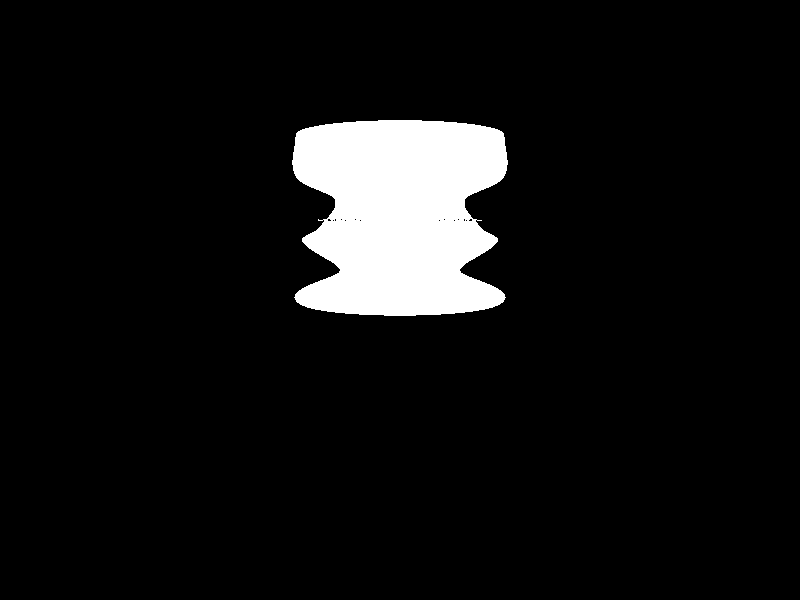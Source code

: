 #include "colors.inc"

#declare rook = 
        difference{
                sor{
                        9
                        <0,0>,<.25,0>,<.15,.075>,<.24,.15>,<.2,.18>,<.16,.25>,<.25,.3>,<.25,.4>,<.25,.5>
                }
        }        
        


camera{
        location <0,.2,-1.5>
        look_at 0
}

object{
        rook
        pigment{rgb 1}
}

light_source{
        <1,.2,-1>*10
        rgb 1
}                        